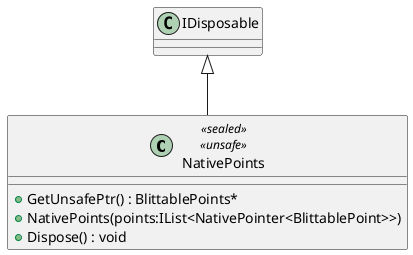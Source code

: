 @startuml
class NativePoints <<sealed>> <<unsafe>> {
    + GetUnsafePtr() : BlittablePoints*
    + NativePoints(points:IList<NativePointer<BlittablePoint>>)
    + Dispose() : void
}
IDisposable <|-- NativePoints
@enduml
